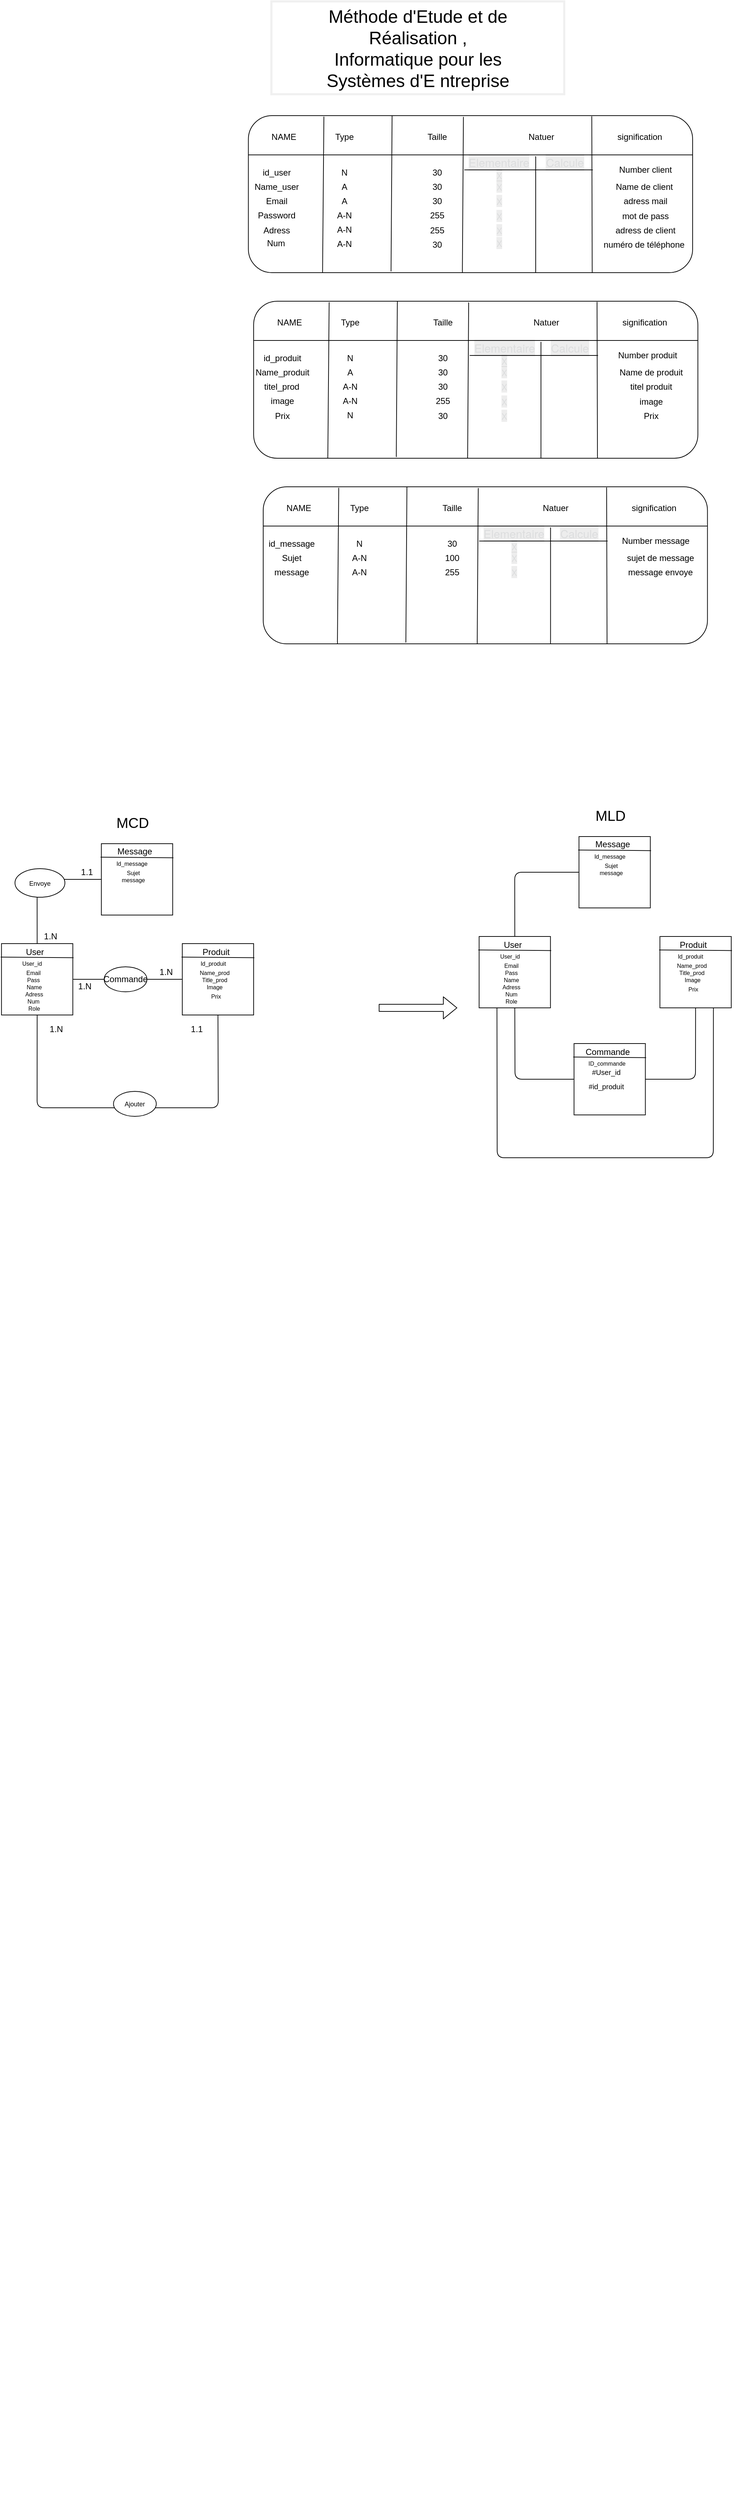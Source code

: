 <mxfile>
    <diagram id="gBSZ_7e9sKWmzLIpqArW" name="Page-1">
        <mxGraphModel dx="804" dy="3976" grid="1" gridSize="10" guides="1" tooltips="1" connect="1" arrows="1" fold="1" page="1" pageScale="1" pageWidth="827" pageHeight="1169" math="0" shadow="0">
            <root>
                <mxCell id="0"/>
                <mxCell id="1" parent="0"/>
                <mxCell id="7" value="&lt;font style=&quot;font-size: 25px&quot;&gt;Méthode d'Etude et de&lt;br&gt;&lt;/font&gt;&lt;font style=&quot;font-size: 25px&quot;&gt;&lt;font style=&quot;font-size: 25px&quot;&gt;Réalisation &lt;/font&gt;,&lt;br&gt;&lt;/font&gt;&lt;font style=&quot;font-size: 25px&quot;&gt;Informatique pour les&lt;br&gt;&lt;/font&gt;&lt;font style=&quot;font-size: 25px&quot;&gt;Systèmes d'E ntreprise&lt;/font&gt;" style="text;html=1;fillColor=none;align=center;verticalAlign=middle;whiteSpace=wrap;rounded=0;strokeWidth=3;perimeterSpacing=0;strokeColor=#f0f0f0;" parent="1" vertex="1">
                    <mxGeometry x="629.51" y="-2340" width="410.49" height="130" as="geometry"/>
                </mxCell>
                <mxCell id="74" value="" style="rounded=1;whiteSpace=wrap;html=1;" parent="1" vertex="1">
                    <mxGeometry x="597.2" y="-2180" width="622.8" height="220" as="geometry"/>
                </mxCell>
                <mxCell id="75" value="" style="endArrow=none;html=1;entryX=1;entryY=0.25;entryDx=0;entryDy=0;exitX=0;exitY=0.25;exitDx=0;exitDy=0;" parent="1" source="74" target="74" edge="1">
                    <mxGeometry width="50" height="50" relative="1" as="geometry">
                        <mxPoint x="787.2" y="-1970" as="sourcePoint"/>
                        <mxPoint x="837.2" y="-2020" as="targetPoint"/>
                        <Array as="points">
                            <mxPoint x="810" y="-2125"/>
                        </Array>
                    </mxGeometry>
                </mxCell>
                <mxCell id="76" value="" style="endArrow=none;html=1;exitX=0.167;exitY=0.998;exitDx=0;exitDy=0;exitPerimeter=0;entryX=0.17;entryY=0.006;entryDx=0;entryDy=0;entryPerimeter=0;" parent="1" source="74" target="74" edge="1">
                    <mxGeometry width="50" height="50" relative="1" as="geometry">
                        <mxPoint x="787.2" y="-1970" as="sourcePoint"/>
                        <mxPoint x="677.2" y="-2180" as="targetPoint"/>
                    </mxGeometry>
                </mxCell>
                <mxCell id="77" value="" style="endArrow=none;html=1;exitX=0.167;exitY=0.998;exitDx=0;exitDy=0;exitPerimeter=0;entryX=0.17;entryY=0.006;entryDx=0;entryDy=0;entryPerimeter=0;" parent="1" edge="1">
                    <mxGeometry width="50" height="50" relative="1" as="geometry">
                        <mxPoint x="797.2" y="-1961.76" as="sourcePoint"/>
                        <mxPoint x="798.67" y="-2180" as="targetPoint"/>
                    </mxGeometry>
                </mxCell>
                <mxCell id="78" value="" style="endArrow=none;html=1;exitX=0.167;exitY=0.998;exitDx=0;exitDy=0;exitPerimeter=0;entryX=0.17;entryY=0.006;entryDx=0;entryDy=0;entryPerimeter=0;" parent="1" edge="1">
                    <mxGeometry width="50" height="50" relative="1" as="geometry">
                        <mxPoint x="897.2" y="-1960" as="sourcePoint"/>
                        <mxPoint x="898.67" y="-2178.24" as="targetPoint"/>
                    </mxGeometry>
                </mxCell>
                <mxCell id="79" value="NAME" style="text;html=1;fillColor=none;align=center;verticalAlign=middle;whiteSpace=wrap;rounded=0;strokeWidth=1;perimeterSpacing=0;" parent="1" vertex="1">
                    <mxGeometry x="627.2" y="-2170" width="40" height="40" as="geometry"/>
                </mxCell>
                <mxCell id="80" value="Type" style="text;html=1;fillColor=none;align=center;verticalAlign=middle;whiteSpace=wrap;rounded=0;strokeWidth=1;perimeterSpacing=0;" parent="1" vertex="1">
                    <mxGeometry x="697.2" y="-2170" width="70" height="40" as="geometry"/>
                </mxCell>
                <mxCell id="81" value="Taille" style="text;html=1;fillColor=none;align=center;verticalAlign=middle;whiteSpace=wrap;rounded=0;strokeWidth=1;perimeterSpacing=0;" parent="1" vertex="1">
                    <mxGeometry x="827.2" y="-2170" width="70" height="40" as="geometry"/>
                </mxCell>
                <mxCell id="83" value="" style="endArrow=none;html=1;" parent="1" target="74" edge="1">
                    <mxGeometry width="50" height="50" relative="1" as="geometry">
                        <mxPoint x="1012.2" y="-1960" as="sourcePoint"/>
                        <mxPoint x="1012.2" y="-2120" as="targetPoint"/>
                    </mxGeometry>
                </mxCell>
                <mxCell id="84" value="Name_user&lt;span style=&quot;color: rgba(0 , 0 , 0 , 0) ; font-family: monospace ; font-size: 0px&quot;&gt;%3CmxGraphModel%3E%3Croot%3E%3CmxCell%20id%3D%220%22%2F%3E%3CmxCell%20id%3D%221%22%20parent%3D%220%22%2F%3E%3CmxCell%20id%3D%222%22%20value%3D%22NAME%22%20style%3D%22text%3Bhtml%3D1%3BfillColor%3Dnone%3Balign%3Dcenter%3BverticalAlign%3Dmiddle%3BwhiteSpace%3Dwrap%3Brounded%3D0%3BstrokeWidth%3D1%3BperimeterSpacing%3D0%3B%22%20vertex%3D%221%22%20parent%3D%221%22%3E%3CmxGeometry%20x%3D%22110%22%20y%3D%22110%22%20width%3D%2240%22%20height%3D%2240%22%20as%3D%22geometry%22%2F%3E%3C%2FmxCell%3E%3C%2Froot%3E%3C%2FmxGraphModel%3E&lt;/span&gt;" style="text;html=1;fillColor=none;align=center;verticalAlign=middle;whiteSpace=wrap;rounded=0;strokeWidth=1;perimeterSpacing=0;" parent="1" vertex="1">
                    <mxGeometry x="617.2" y="-2090" width="40" height="20" as="geometry"/>
                </mxCell>
                <mxCell id="85" value="id_user" style="text;html=1;align=center;verticalAlign=middle;whiteSpace=wrap;rounded=0;strokeWidth=1;perimeterSpacing=0;" parent="1" vertex="1">
                    <mxGeometry x="617.2" y="-2110" width="40" height="20" as="geometry"/>
                </mxCell>
                <mxCell id="87" value="Adress" style="text;html=1;fillColor=none;align=center;verticalAlign=middle;whiteSpace=wrap;rounded=0;strokeWidth=1;perimeterSpacing=0;" parent="1" vertex="1">
                    <mxGeometry x="617.2" y="-2029" width="40" height="20" as="geometry"/>
                </mxCell>
                <mxCell id="88" value="N" style="text;html=1;align=center;verticalAlign=middle;whiteSpace=wrap;rounded=0;strokeWidth=1;perimeterSpacing=0;" parent="1" vertex="1">
                    <mxGeometry x="712.2" y="-2120" width="40" height="40" as="geometry"/>
                </mxCell>
                <mxCell id="89" value="A" style="text;html=1;align=center;verticalAlign=middle;whiteSpace=wrap;rounded=0;strokeWidth=1;perimeterSpacing=0;" parent="1" vertex="1">
                    <mxGeometry x="712.2" y="-2100" width="40" height="40" as="geometry"/>
                </mxCell>
                <mxCell id="90" value="A" style="text;html=1;align=center;verticalAlign=middle;whiteSpace=wrap;rounded=0;strokeWidth=1;perimeterSpacing=0;" parent="1" vertex="1">
                    <mxGeometry x="712.2" y="-2080" width="40" height="40" as="geometry"/>
                </mxCell>
                <mxCell id="91" value="A-N" style="text;html=1;align=center;verticalAlign=middle;whiteSpace=wrap;rounded=0;strokeWidth=1;perimeterSpacing=0;" parent="1" vertex="1">
                    <mxGeometry x="712.2" y="-2050" width="40" height="20" as="geometry"/>
                </mxCell>
                <mxCell id="92" value="30" style="text;html=1;align=center;verticalAlign=middle;whiteSpace=wrap;rounded=0;strokeWidth=1;perimeterSpacing=0;" parent="1" vertex="1">
                    <mxGeometry x="842.2" y="-2120" width="40" height="40" as="geometry"/>
                </mxCell>
                <mxCell id="93" value="30" style="text;html=1;align=center;verticalAlign=middle;whiteSpace=wrap;rounded=0;strokeWidth=1;perimeterSpacing=0;" parent="1" vertex="1">
                    <mxGeometry x="842.2" y="-2100" width="40" height="40" as="geometry"/>
                </mxCell>
                <mxCell id="94" value="30" style="text;html=1;align=center;verticalAlign=middle;whiteSpace=wrap;rounded=0;strokeWidth=1;perimeterSpacing=0;" parent="1" vertex="1">
                    <mxGeometry x="842.2" y="-2080" width="40" height="40" as="geometry"/>
                </mxCell>
                <mxCell id="95" value="255" style="text;html=1;align=center;verticalAlign=middle;whiteSpace=wrap;rounded=0;strokeWidth=1;perimeterSpacing=0;" parent="1" vertex="1">
                    <mxGeometry x="842.2" y="-2060" width="40" height="40" as="geometry"/>
                </mxCell>
                <mxCell id="96" value="" style="endArrow=none;html=1;" parent="1" edge="1">
                    <mxGeometry width="50" height="50" relative="1" as="geometry">
                        <mxPoint x="900" y="-2104" as="sourcePoint"/>
                        <mxPoint x="1080" y="-2104" as="targetPoint"/>
                    </mxGeometry>
                </mxCell>
                <mxCell id="97" value="" style="endArrow=none;html=1;entryX=0.773;entryY=0.004;entryDx=0;entryDy=0;entryPerimeter=0;" parent="1" target="74" edge="1">
                    <mxGeometry width="50" height="50" relative="1" as="geometry">
                        <mxPoint x="1079.23" y="-1960" as="sourcePoint"/>
                        <mxPoint x="1079.23" y="-2123" as="targetPoint"/>
                    </mxGeometry>
                </mxCell>
                <mxCell id="98" value="&lt;span style=&quot;color: rgb(220 , 221 , 222) ; font-family: &amp;#34;whitney&amp;#34; , &amp;#34;helvetica neue&amp;#34; , &amp;#34;helvetica&amp;#34; , &amp;#34;arial&amp;#34; , sans-serif ; font-size: 16px ; text-align: left ; background-color: rgba(4 , 4 , 5 , 0.07)&quot;&gt;Elementaire&lt;br&gt;&lt;/span&gt;" style="text;html=1;align=center;verticalAlign=middle;whiteSpace=wrap;rounded=0;strokeWidth=1;perimeterSpacing=0;" parent="1" vertex="1">
                    <mxGeometry x="910.49" y="-2130" width="77.2" height="30" as="geometry"/>
                </mxCell>
                <mxCell id="104" value="Email" style="text;html=1;fillColor=none;align=center;verticalAlign=middle;whiteSpace=wrap;rounded=0;strokeWidth=1;perimeterSpacing=0;" parent="1" vertex="1">
                    <mxGeometry x="616.71" y="-2070" width="40" height="20" as="geometry"/>
                </mxCell>
                <mxCell id="105" value="Password" style="text;html=1;fillColor=none;align=center;verticalAlign=middle;whiteSpace=wrap;rounded=0;strokeWidth=1;perimeterSpacing=0;" parent="1" vertex="1">
                    <mxGeometry x="617.2" y="-2050" width="40" height="20" as="geometry"/>
                </mxCell>
                <mxCell id="106" value="A-N" style="text;html=1;align=center;verticalAlign=middle;whiteSpace=wrap;rounded=0;strokeWidth=1;perimeterSpacing=0;" parent="1" vertex="1">
                    <mxGeometry x="712.2" y="-2030" width="40" height="20" as="geometry"/>
                </mxCell>
                <mxCell id="107" value="A-N" style="text;html=1;align=center;verticalAlign=middle;whiteSpace=wrap;rounded=0;strokeWidth=1;perimeterSpacing=0;" parent="1" vertex="1">
                    <mxGeometry x="712.2" y="-2010" width="40" height="20" as="geometry"/>
                </mxCell>
                <mxCell id="116" value="Num" style="text;html=1;fillColor=none;align=center;verticalAlign=middle;whiteSpace=wrap;rounded=0;strokeWidth=1;perimeterSpacing=0;" parent="1" vertex="1">
                    <mxGeometry x="616.2" y="-2011" width="40" height="20" as="geometry"/>
                </mxCell>
                <mxCell id="126" value="" style="endArrow=none;html=1;" parent="1" edge="1">
                    <mxGeometry width="50" height="50" relative="1" as="geometry">
                        <mxPoint x="495" y="1158" as="sourcePoint"/>
                        <mxPoint x="495" y="1158" as="targetPoint"/>
                    </mxGeometry>
                </mxCell>
                <mxCell id="146" value="" style="whiteSpace=wrap;html=1;aspect=fixed;" parent="1" vertex="1">
                    <mxGeometry x="251.1" y="-1020" width="100" height="100" as="geometry"/>
                </mxCell>
                <mxCell id="147" value="User" style="text;html=1;strokeColor=none;fillColor=none;align=center;verticalAlign=middle;whiteSpace=wrap;rounded=0;" parent="1" vertex="1">
                    <mxGeometry x="278.1" y="-1018" width="40" height="20" as="geometry"/>
                </mxCell>
                <mxCell id="148" value="" style="endArrow=none;html=1;entryX=1.01;entryY=0.197;entryDx=0;entryDy=0;exitX=-0.011;exitY=0.189;exitDx=0;exitDy=0;entryPerimeter=0;exitPerimeter=0;" parent="1" source="146" target="146" edge="1">
                    <mxGeometry width="50" height="50" relative="1" as="geometry">
                        <mxPoint x="386.59" y="-960" as="sourcePoint"/>
                        <mxPoint x="436.59" y="-1010" as="targetPoint"/>
                        <Array as="points"/>
                    </mxGeometry>
                </mxCell>
                <mxCell id="149" value="&lt;font style=&quot;font-size: 8px&quot;&gt;User_id&lt;/font&gt;" style="text;html=1;strokeColor=none;fillColor=none;align=center;verticalAlign=middle;whiteSpace=wrap;rounded=0;" parent="1" vertex="1">
                    <mxGeometry x="274.1" y="-998" width="40" height="10" as="geometry"/>
                </mxCell>
                <mxCell id="150" value="&lt;font style=&quot;font-size: 8px&quot;&gt;Email&lt;/font&gt;" style="text;html=1;strokeColor=none;fillColor=none;align=center;verticalAlign=middle;whiteSpace=wrap;rounded=0;" parent="1" vertex="1">
                    <mxGeometry x="276.1" y="-985" width="40" height="10" as="geometry"/>
                </mxCell>
                <mxCell id="151" value="&lt;span style=&quot;font-size: 8px&quot;&gt;Pass&lt;/span&gt;" style="text;html=1;strokeColor=none;fillColor=none;align=center;verticalAlign=middle;whiteSpace=wrap;rounded=0;" parent="1" vertex="1">
                    <mxGeometry x="276.1" y="-975" width="40" height="10" as="geometry"/>
                </mxCell>
                <mxCell id="152" value="&lt;span style=&quot;font-size: 8px&quot;&gt;Name&lt;/span&gt;" style="text;html=1;strokeColor=none;fillColor=none;align=center;verticalAlign=middle;whiteSpace=wrap;rounded=0;" parent="1" vertex="1">
                    <mxGeometry x="276.59" y="-965" width="40" height="10" as="geometry"/>
                </mxCell>
                <mxCell id="153" value="&lt;span style=&quot;font-size: 8px&quot;&gt;Adress&lt;/span&gt;" style="text;html=1;strokeColor=none;fillColor=none;align=center;verticalAlign=middle;whiteSpace=wrap;rounded=0;" parent="1" vertex="1">
                    <mxGeometry x="276.59" y="-955" width="40" height="10" as="geometry"/>
                </mxCell>
                <mxCell id="154" value="&lt;span style=&quot;font-size: 8px&quot;&gt;Num&lt;/span&gt;" style="text;html=1;strokeColor=none;fillColor=none;align=center;verticalAlign=middle;whiteSpace=wrap;rounded=0;" parent="1" vertex="1">
                    <mxGeometry x="276.1" y="-945" width="40" height="10" as="geometry"/>
                </mxCell>
                <mxCell id="155" value="&lt;span style=&quot;font-size: 8px&quot;&gt;Role&lt;/span&gt;" style="text;html=1;strokeColor=none;fillColor=none;align=center;verticalAlign=middle;whiteSpace=wrap;rounded=0;" parent="1" vertex="1">
                    <mxGeometry x="276.59" y="-935" width="40" height="10" as="geometry"/>
                </mxCell>
                <mxCell id="156" value="" style="whiteSpace=wrap;html=1;aspect=fixed;" parent="1" vertex="1">
                    <mxGeometry x="504.56" y="-1020" width="100" height="100" as="geometry"/>
                </mxCell>
                <mxCell id="157" value="Produit" style="text;html=1;strokeColor=none;fillColor=none;align=center;verticalAlign=middle;whiteSpace=wrap;rounded=0;" parent="1" vertex="1">
                    <mxGeometry x="531.56" y="-1018" width="40" height="20" as="geometry"/>
                </mxCell>
                <mxCell id="158" value="" style="endArrow=none;html=1;entryX=1.01;entryY=0.197;entryDx=0;entryDy=0;exitX=-0.011;exitY=0.189;exitDx=0;exitDy=0;entryPerimeter=0;exitPerimeter=0;" parent="1" source="156" target="156" edge="1">
                    <mxGeometry width="50" height="50" relative="1" as="geometry">
                        <mxPoint x="640.05" y="-960" as="sourcePoint"/>
                        <mxPoint x="690.05" y="-1010" as="targetPoint"/>
                        <Array as="points"/>
                    </mxGeometry>
                </mxCell>
                <mxCell id="159" value="&lt;span style=&quot;font-size: 8px&quot;&gt;Id_produit&lt;/span&gt;" style="text;html=1;strokeColor=none;fillColor=none;align=center;verticalAlign=middle;whiteSpace=wrap;rounded=0;" parent="1" vertex="1">
                    <mxGeometry x="527.56" y="-998" width="40" height="10" as="geometry"/>
                </mxCell>
                <mxCell id="160" value="&lt;font style=&quot;font-size: 8px&quot;&gt;Name_prod&lt;/font&gt;" style="text;html=1;strokeColor=none;fillColor=none;align=center;verticalAlign=middle;whiteSpace=wrap;rounded=0;" parent="1" vertex="1">
                    <mxGeometry x="529.56" y="-985" width="40" height="10" as="geometry"/>
                </mxCell>
                <mxCell id="161" value="&lt;span style=&quot;font-size: 8px&quot;&gt;Title_prod&lt;/span&gt;" style="text;html=1;strokeColor=none;fillColor=none;align=center;verticalAlign=middle;whiteSpace=wrap;rounded=0;" parent="1" vertex="1">
                    <mxGeometry x="529.56" y="-975" width="40" height="10" as="geometry"/>
                </mxCell>
                <mxCell id="162" value="&lt;span style=&quot;font-size: 8px&quot;&gt;Image&lt;/span&gt;" style="text;html=1;strokeColor=none;fillColor=none;align=center;verticalAlign=middle;whiteSpace=wrap;rounded=0;" parent="1" vertex="1">
                    <mxGeometry x="530.05" y="-965" width="40" height="10" as="geometry"/>
                </mxCell>
                <mxCell id="165" value="&lt;span style=&quot;font-size: 8px&quot;&gt;Prix&lt;/span&gt;" style="text;html=1;strokeColor=none;fillColor=none;align=center;verticalAlign=middle;whiteSpace=wrap;rounded=0;" parent="1" vertex="1">
                    <mxGeometry x="531.56" y="-952" width="40" height="10" as="geometry"/>
                </mxCell>
                <mxCell id="178" value="" style="endArrow=none;html=1;entryX=0;entryY=0.5;entryDx=0;entryDy=0;exitX=1;exitY=0.5;exitDx=0;exitDy=0;" parent="1" source="146" target="156" edge="1">
                    <mxGeometry width="50" height="50" relative="1" as="geometry">
                        <mxPoint x="430" y="-890" as="sourcePoint"/>
                        <mxPoint x="480" y="-940" as="targetPoint"/>
                    </mxGeometry>
                </mxCell>
                <mxCell id="180" value="" style="ellipse;whiteSpace=wrap;html=1;" parent="1" vertex="1">
                    <mxGeometry x="395" y="-987.5" width="60" height="35" as="geometry"/>
                </mxCell>
                <mxCell id="194" value="Commande" style="text;html=1;strokeColor=none;fillColor=none;align=center;verticalAlign=middle;whiteSpace=wrap;rounded=0;" parent="1" vertex="1">
                    <mxGeometry x="390" y="-980" width="70" height="20" as="geometry"/>
                </mxCell>
                <mxCell id="196" value="" style="endArrow=none;html=1;entryX=0.5;entryY=1;entryDx=0;entryDy=0;exitX=0.5;exitY=1;exitDx=0;exitDy=0;" parent="1" source="146" target="156" edge="1">
                    <mxGeometry width="50" height="50" relative="1" as="geometry">
                        <mxPoint x="605.11" y="-798.8" as="sourcePoint"/>
                        <mxPoint x="540" y="-870" as="targetPoint"/>
                        <Array as="points">
                            <mxPoint x="301" y="-790"/>
                            <mxPoint x="410" y="-790"/>
                            <mxPoint x="555" y="-790"/>
                        </Array>
                    </mxGeometry>
                </mxCell>
                <mxCell id="197" value="" style="ellipse;whiteSpace=wrap;html=1;" parent="1" vertex="1">
                    <mxGeometry x="408.1" y="-813" width="60" height="35" as="geometry"/>
                </mxCell>
                <mxCell id="198" value="&lt;font style=&quot;font-size: 9px&quot;&gt;Ajouter&lt;/font&gt;" style="text;html=1;strokeColor=none;fillColor=none;align=center;verticalAlign=middle;whiteSpace=wrap;rounded=0;" parent="1" vertex="1">
                    <mxGeometry x="403.1" y="-806" width="70" height="20" as="geometry"/>
                </mxCell>
                <mxCell id="200" value="" style="whiteSpace=wrap;html=1;aspect=fixed;" parent="1" vertex="1">
                    <mxGeometry x="391.1" y="-1160" width="100" height="100" as="geometry"/>
                </mxCell>
                <mxCell id="201" value="Message" style="text;html=1;strokeColor=none;fillColor=none;align=center;verticalAlign=middle;whiteSpace=wrap;rounded=0;" parent="1" vertex="1">
                    <mxGeometry x="418.1" y="-1158" width="40" height="18" as="geometry"/>
                </mxCell>
                <mxCell id="202" value="" style="endArrow=none;html=1;entryX=1.01;entryY=0.197;entryDx=0;entryDy=0;exitX=-0.011;exitY=0.189;exitDx=0;exitDy=0;entryPerimeter=0;exitPerimeter=0;" parent="1" source="200" target="200" edge="1">
                    <mxGeometry width="50" height="50" relative="1" as="geometry">
                        <mxPoint x="526.59" y="-1100" as="sourcePoint"/>
                        <mxPoint x="576.59" y="-1150" as="targetPoint"/>
                        <Array as="points"/>
                    </mxGeometry>
                </mxCell>
                <mxCell id="203" value="&lt;font style=&quot;font-size: 8px&quot;&gt;Id_message&lt;/font&gt;" style="text;html=1;strokeColor=none;fillColor=none;align=center;verticalAlign=middle;whiteSpace=wrap;rounded=0;" parent="1" vertex="1">
                    <mxGeometry x="414.1" y="-1138" width="40" height="10" as="geometry"/>
                </mxCell>
                <mxCell id="204" value="&lt;font style=&quot;font-size: 8px&quot;&gt;Sujet&lt;/font&gt;" style="text;html=1;strokeColor=none;fillColor=none;align=center;verticalAlign=middle;whiteSpace=wrap;rounded=0;" parent="1" vertex="1">
                    <mxGeometry x="416.1" y="-1125" width="40" height="10" as="geometry"/>
                </mxCell>
                <mxCell id="205" value="&lt;span style=&quot;font-size: 8px&quot;&gt;message&lt;/span&gt;" style="text;html=1;strokeColor=none;fillColor=none;align=center;verticalAlign=middle;whiteSpace=wrap;rounded=0;" parent="1" vertex="1">
                    <mxGeometry x="416.1" y="-1115" width="40" height="10" as="geometry"/>
                </mxCell>
                <mxCell id="210" value="" style="endArrow=none;html=1;entryX=0.5;entryY=0;entryDx=0;entryDy=0;exitX=0;exitY=0.5;exitDx=0;exitDy=0;" parent="1" source="200" target="146" edge="1">
                    <mxGeometry width="50" height="50" relative="1" as="geometry">
                        <mxPoint x="440" y="-990" as="sourcePoint"/>
                        <mxPoint x="490" y="-1040" as="targetPoint"/>
                        <Array as="points">
                            <mxPoint x="301" y="-1110"/>
                        </Array>
                    </mxGeometry>
                </mxCell>
                <mxCell id="211" value="" style="ellipse;whiteSpace=wrap;html=1;" parent="1" vertex="1">
                    <mxGeometry x="270" y="-1125" width="70" height="40" as="geometry"/>
                </mxCell>
                <mxCell id="212" value="&lt;font style=&quot;font-size: 9px&quot;&gt;Envoye&lt;/font&gt;" style="text;html=1;strokeColor=none;fillColor=none;align=center;verticalAlign=middle;whiteSpace=wrap;rounded=0;" parent="1" vertex="1">
                    <mxGeometry x="270" y="-1115" width="70" height="20" as="geometry"/>
                </mxCell>
                <mxCell id="213" value="1.N" style="text;html=1;strokeColor=none;fillColor=none;align=center;verticalAlign=middle;whiteSpace=wrap;rounded=0;" parent="1" vertex="1">
                    <mxGeometry x="300" y="-1040" width="40" height="20" as="geometry"/>
                </mxCell>
                <mxCell id="214" value="1.1" style="text;html=1;strokeColor=none;fillColor=none;align=center;verticalAlign=middle;whiteSpace=wrap;rounded=0;" parent="1" vertex="1">
                    <mxGeometry x="351.1" y="-1130" width="40" height="20" as="geometry"/>
                </mxCell>
                <mxCell id="215" value="1.N" style="text;html=1;strokeColor=none;fillColor=none;align=center;verticalAlign=middle;whiteSpace=wrap;rounded=0;" parent="1" vertex="1">
                    <mxGeometry x="308.05" y="-910" width="40" height="20" as="geometry"/>
                </mxCell>
                <mxCell id="216" value="1.1" style="text;html=1;strokeColor=none;fillColor=none;align=center;verticalAlign=middle;whiteSpace=wrap;rounded=0;" parent="1" vertex="1">
                    <mxGeometry x="504.56" y="-910" width="40" height="20" as="geometry"/>
                </mxCell>
                <mxCell id="412" value="1.N" style="text;html=1;strokeColor=none;fillColor=none;align=center;verticalAlign=middle;whiteSpace=wrap;rounded=0;" parent="1" vertex="1">
                    <mxGeometry x="348.05" y="-970" width="40" height="20" as="geometry"/>
                </mxCell>
                <mxCell id="413" value="1.N" style="text;html=1;strokeColor=none;fillColor=none;align=center;verticalAlign=middle;whiteSpace=wrap;rounded=0;" parent="1" vertex="1">
                    <mxGeometry x="461.54" y="-990" width="40" height="20" as="geometry"/>
                </mxCell>
                <mxCell id="415" value="&lt;span style=&quot;font-size: 20px&quot;&gt;MCD&lt;/span&gt;" style="text;html=1;strokeColor=none;fillColor=none;align=center;verticalAlign=middle;whiteSpace=wrap;rounded=0;" parent="1" vertex="1">
                    <mxGeometry x="400.05" y="-1200" width="70" height="20" as="geometry"/>
                </mxCell>
                <mxCell id="416" value="" style="whiteSpace=wrap;html=1;aspect=fixed;" parent="1" vertex="1">
                    <mxGeometry x="920.69" y="-1030" width="100" height="100" as="geometry"/>
                </mxCell>
                <mxCell id="417" value="User" style="text;html=1;strokeColor=none;fillColor=none;align=center;verticalAlign=middle;whiteSpace=wrap;rounded=0;" parent="1" vertex="1">
                    <mxGeometry x="947.69" y="-1028" width="40" height="20" as="geometry"/>
                </mxCell>
                <mxCell id="418" value="" style="endArrow=none;html=1;entryX=1.01;entryY=0.197;entryDx=0;entryDy=0;exitX=-0.011;exitY=0.189;exitDx=0;exitDy=0;entryPerimeter=0;exitPerimeter=0;" parent="1" source="416" target="416" edge="1">
                    <mxGeometry width="50" height="50" relative="1" as="geometry">
                        <mxPoint x="1056.18" y="-970" as="sourcePoint"/>
                        <mxPoint x="1106.18" y="-1020" as="targetPoint"/>
                        <Array as="points"/>
                    </mxGeometry>
                </mxCell>
                <mxCell id="419" value="&lt;font style=&quot;font-size: 8px&quot;&gt;User_id&lt;/font&gt;" style="text;html=1;strokeColor=none;fillColor=none;align=center;verticalAlign=middle;whiteSpace=wrap;rounded=0;" parent="1" vertex="1">
                    <mxGeometry x="943.69" y="-1008" width="40" height="10" as="geometry"/>
                </mxCell>
                <mxCell id="420" value="&lt;font style=&quot;font-size: 8px&quot;&gt;Email&lt;/font&gt;" style="text;html=1;strokeColor=none;fillColor=none;align=center;verticalAlign=middle;whiteSpace=wrap;rounded=0;" parent="1" vertex="1">
                    <mxGeometry x="945.69" y="-995" width="40" height="10" as="geometry"/>
                </mxCell>
                <mxCell id="421" value="&lt;span style=&quot;font-size: 8px&quot;&gt;Pass&lt;/span&gt;" style="text;html=1;strokeColor=none;fillColor=none;align=center;verticalAlign=middle;whiteSpace=wrap;rounded=0;" parent="1" vertex="1">
                    <mxGeometry x="945.69" y="-985" width="40" height="10" as="geometry"/>
                </mxCell>
                <mxCell id="422" value="&lt;span style=&quot;font-size: 8px&quot;&gt;Name&lt;/span&gt;" style="text;html=1;strokeColor=none;fillColor=none;align=center;verticalAlign=middle;whiteSpace=wrap;rounded=0;" parent="1" vertex="1">
                    <mxGeometry x="946.18" y="-975" width="40" height="10" as="geometry"/>
                </mxCell>
                <mxCell id="423" value="&lt;span style=&quot;font-size: 8px&quot;&gt;Adress&lt;/span&gt;" style="text;html=1;strokeColor=none;fillColor=none;align=center;verticalAlign=middle;whiteSpace=wrap;rounded=0;" parent="1" vertex="1">
                    <mxGeometry x="946.18" y="-965" width="40" height="10" as="geometry"/>
                </mxCell>
                <mxCell id="424" value="&lt;span style=&quot;font-size: 8px&quot;&gt;Num&lt;/span&gt;" style="text;html=1;strokeColor=none;fillColor=none;align=center;verticalAlign=middle;whiteSpace=wrap;rounded=0;" parent="1" vertex="1">
                    <mxGeometry x="945.69" y="-955" width="40" height="10" as="geometry"/>
                </mxCell>
                <mxCell id="425" value="&lt;span style=&quot;font-size: 8px&quot;&gt;Role&lt;/span&gt;" style="text;html=1;strokeColor=none;fillColor=none;align=center;verticalAlign=middle;whiteSpace=wrap;rounded=0;" parent="1" vertex="1">
                    <mxGeometry x="946.18" y="-945" width="40" height="10" as="geometry"/>
                </mxCell>
                <mxCell id="426" value="" style="whiteSpace=wrap;html=1;aspect=fixed;" parent="1" vertex="1">
                    <mxGeometry x="1174.15" y="-1030" width="100" height="100" as="geometry"/>
                </mxCell>
                <mxCell id="427" value="Produit" style="text;html=1;strokeColor=none;fillColor=none;align=center;verticalAlign=middle;whiteSpace=wrap;rounded=0;" parent="1" vertex="1">
                    <mxGeometry x="1201.15" y="-1028" width="40" height="20" as="geometry"/>
                </mxCell>
                <mxCell id="428" value="" style="endArrow=none;html=1;entryX=1.01;entryY=0.197;entryDx=0;entryDy=0;exitX=-0.011;exitY=0.189;exitDx=0;exitDy=0;entryPerimeter=0;exitPerimeter=0;" parent="1" source="426" target="426" edge="1">
                    <mxGeometry width="50" height="50" relative="1" as="geometry">
                        <mxPoint x="1309.64" y="-970" as="sourcePoint"/>
                        <mxPoint x="1359.64" y="-1020" as="targetPoint"/>
                        <Array as="points"/>
                    </mxGeometry>
                </mxCell>
                <mxCell id="429" value="&lt;span style=&quot;font-size: 8px&quot;&gt;Id_produit&lt;/span&gt;" style="text;html=1;strokeColor=none;fillColor=none;align=center;verticalAlign=middle;whiteSpace=wrap;rounded=0;" parent="1" vertex="1">
                    <mxGeometry x="1197.15" y="-1008" width="40" height="10" as="geometry"/>
                </mxCell>
                <mxCell id="430" value="&lt;font style=&quot;font-size: 8px&quot;&gt;Name_prod&lt;/font&gt;" style="text;html=1;strokeColor=none;fillColor=none;align=center;verticalAlign=middle;whiteSpace=wrap;rounded=0;" parent="1" vertex="1">
                    <mxGeometry x="1199.15" y="-995" width="40" height="10" as="geometry"/>
                </mxCell>
                <mxCell id="431" value="&lt;span style=&quot;font-size: 8px&quot;&gt;Title_prod&lt;/span&gt;" style="text;html=1;strokeColor=none;fillColor=none;align=center;verticalAlign=middle;whiteSpace=wrap;rounded=0;" parent="1" vertex="1">
                    <mxGeometry x="1199.15" y="-985" width="40" height="10" as="geometry"/>
                </mxCell>
                <mxCell id="432" value="&lt;span style=&quot;font-size: 8px&quot;&gt;Image&lt;/span&gt;" style="text;html=1;strokeColor=none;fillColor=none;align=center;verticalAlign=middle;whiteSpace=wrap;rounded=0;" parent="1" vertex="1">
                    <mxGeometry x="1199.64" y="-975" width="40" height="10" as="geometry"/>
                </mxCell>
                <mxCell id="433" value="&lt;span style=&quot;font-size: 8px&quot;&gt;Prix&lt;/span&gt;" style="text;html=1;strokeColor=none;fillColor=none;align=center;verticalAlign=middle;whiteSpace=wrap;rounded=0;" parent="1" vertex="1">
                    <mxGeometry x="1201.15" y="-962" width="40" height="10" as="geometry"/>
                </mxCell>
                <mxCell id="445" value="" style="endArrow=none;html=1;entryX=0.75;entryY=1;entryDx=0;entryDy=0;exitX=0.25;exitY=1;exitDx=0;exitDy=0;" parent="1" source="416" target="426" edge="1">
                    <mxGeometry width="50" height="50" relative="1" as="geometry">
                        <mxPoint x="1274.7" y="-808.8" as="sourcePoint"/>
                        <mxPoint x="1209.59" y="-880" as="targetPoint"/>
                        <Array as="points">
                            <mxPoint x="946" y="-720"/>
                            <mxPoint x="1249" y="-720"/>
                        </Array>
                    </mxGeometry>
                </mxCell>
                <mxCell id="448" value="" style="whiteSpace=wrap;html=1;aspect=fixed;" parent="1" vertex="1">
                    <mxGeometry x="1060.69" y="-1170" width="100" height="100" as="geometry"/>
                </mxCell>
                <mxCell id="449" value="Message" style="text;html=1;strokeColor=none;fillColor=none;align=center;verticalAlign=middle;whiteSpace=wrap;rounded=0;" parent="1" vertex="1">
                    <mxGeometry x="1087.69" y="-1168" width="40" height="18" as="geometry"/>
                </mxCell>
                <mxCell id="450" value="" style="endArrow=none;html=1;entryX=1.01;entryY=0.197;entryDx=0;entryDy=0;exitX=-0.011;exitY=0.189;exitDx=0;exitDy=0;entryPerimeter=0;exitPerimeter=0;" parent="1" source="448" target="448" edge="1">
                    <mxGeometry width="50" height="50" relative="1" as="geometry">
                        <mxPoint x="1196.18" y="-1110" as="sourcePoint"/>
                        <mxPoint x="1246.18" y="-1160" as="targetPoint"/>
                        <Array as="points"/>
                    </mxGeometry>
                </mxCell>
                <mxCell id="451" value="&lt;font style=&quot;font-size: 8px&quot;&gt;Id_message&lt;/font&gt;" style="text;html=1;strokeColor=none;fillColor=none;align=center;verticalAlign=middle;whiteSpace=wrap;rounded=0;" parent="1" vertex="1">
                    <mxGeometry x="1083.69" y="-1148" width="40" height="10" as="geometry"/>
                </mxCell>
                <mxCell id="452" value="&lt;font style=&quot;font-size: 8px&quot;&gt;Sujet&lt;/font&gt;" style="text;html=1;strokeColor=none;fillColor=none;align=center;verticalAlign=middle;whiteSpace=wrap;rounded=0;" parent="1" vertex="1">
                    <mxGeometry x="1085.69" y="-1135" width="40" height="10" as="geometry"/>
                </mxCell>
                <mxCell id="453" value="&lt;span style=&quot;font-size: 8px&quot;&gt;message&lt;/span&gt;" style="text;html=1;strokeColor=none;fillColor=none;align=center;verticalAlign=middle;whiteSpace=wrap;rounded=0;" parent="1" vertex="1">
                    <mxGeometry x="1085.69" y="-1125" width="40" height="10" as="geometry"/>
                </mxCell>
                <mxCell id="454" value="" style="endArrow=none;html=1;entryX=0.5;entryY=0;entryDx=0;entryDy=0;exitX=0;exitY=0.5;exitDx=0;exitDy=0;" parent="1" source="448" target="416" edge="1">
                    <mxGeometry width="50" height="50" relative="1" as="geometry">
                        <mxPoint x="1109.59" y="-1000" as="sourcePoint"/>
                        <mxPoint x="1159.59" y="-1050" as="targetPoint"/>
                        <Array as="points">
                            <mxPoint x="970.59" y="-1120"/>
                        </Array>
                    </mxGeometry>
                </mxCell>
                <mxCell id="463" value="&lt;span style=&quot;font-size: 20px&quot;&gt;MLD&lt;/span&gt;" style="text;html=1;strokeColor=none;fillColor=none;align=center;verticalAlign=middle;whiteSpace=wrap;rounded=0;" parent="1" vertex="1">
                    <mxGeometry x="1069.64" y="-1210" width="70" height="20" as="geometry"/>
                </mxCell>
                <mxCell id="464" value="" style="whiteSpace=wrap;html=1;aspect=fixed;" parent="1" vertex="1">
                    <mxGeometry x="1053.74" y="-880" width="100" height="100" as="geometry"/>
                </mxCell>
                <mxCell id="465" value="Commande" style="text;html=1;strokeColor=none;fillColor=none;align=center;verticalAlign=middle;whiteSpace=wrap;rounded=0;" parent="1" vertex="1">
                    <mxGeometry x="1080.74" y="-878" width="40" height="20" as="geometry"/>
                </mxCell>
                <mxCell id="466" value="" style="endArrow=none;html=1;entryX=1.01;entryY=0.197;entryDx=0;entryDy=0;exitX=-0.011;exitY=0.189;exitDx=0;exitDy=0;entryPerimeter=0;exitPerimeter=0;" parent="1" source="464" target="464" edge="1">
                    <mxGeometry width="50" height="50" relative="1" as="geometry">
                        <mxPoint x="1189.23" y="-820" as="sourcePoint"/>
                        <mxPoint x="1239.23" y="-870" as="targetPoint"/>
                        <Array as="points"/>
                    </mxGeometry>
                </mxCell>
                <mxCell id="467" value="&lt;span style=&quot;font-size: 8px&quot;&gt;ID_commande&lt;/span&gt;" style="text;html=1;strokeColor=none;fillColor=none;align=center;verticalAlign=middle;whiteSpace=wrap;rounded=0;" parent="1" vertex="1">
                    <mxGeometry x="1082.64" y="-858" width="34.1" height="10" as="geometry"/>
                </mxCell>
                <mxCell id="468" value="&lt;font style=&quot;font-size: 10px&quot;&gt;#User_id&lt;/font&gt;" style="text;html=1;strokeColor=none;fillColor=none;align=center;verticalAlign=middle;whiteSpace=wrap;rounded=0;" parent="1" vertex="1">
                    <mxGeometry x="1078.74" y="-845" width="40" height="10" as="geometry"/>
                </mxCell>
                <mxCell id="469" value="&lt;font style=&quot;font-size: 10px&quot;&gt;#id_produit&lt;/font&gt;" style="text;html=1;strokeColor=none;fillColor=none;align=center;verticalAlign=middle;whiteSpace=wrap;rounded=0;" parent="1" vertex="1">
                    <mxGeometry x="1079.23" y="-825" width="40" height="10" as="geometry"/>
                </mxCell>
                <mxCell id="470" value="" style="endArrow=none;html=1;entryX=0.5;entryY=1;entryDx=0;entryDy=0;exitX=1;exitY=0.5;exitDx=0;exitDy=0;" parent="1" source="464" target="426" edge="1">
                    <mxGeometry width="50" height="50" relative="1" as="geometry">
                        <mxPoint x="1100" y="-810" as="sourcePoint"/>
                        <mxPoint x="1150" y="-860" as="targetPoint"/>
                        <Array as="points">
                            <mxPoint x="1224" y="-830"/>
                        </Array>
                    </mxGeometry>
                </mxCell>
                <mxCell id="471" value="" style="endArrow=none;html=1;entryX=0.5;entryY=1;entryDx=0;entryDy=0;exitX=0;exitY=0.5;exitDx=0;exitDy=0;" parent="1" source="464" target="416" edge="1">
                    <mxGeometry width="50" height="50" relative="1" as="geometry">
                        <mxPoint x="1100" y="-810" as="sourcePoint"/>
                        <mxPoint x="1150" y="-860" as="targetPoint"/>
                        <Array as="points">
                            <mxPoint x="971" y="-830"/>
                        </Array>
                    </mxGeometry>
                </mxCell>
                <mxCell id="472" value="" style="shape=flexArrow;endArrow=classic;html=1;" parent="1" edge="1">
                    <mxGeometry width="50" height="50" relative="1" as="geometry">
                        <mxPoint x="780" y="-930" as="sourcePoint"/>
                        <mxPoint x="890" y="-930" as="targetPoint"/>
                    </mxGeometry>
                </mxCell>
                <mxCell id="474" value="Natuer" style="text;html=1;strokeColor=none;fillColor=none;align=center;verticalAlign=middle;whiteSpace=wrap;rounded=0;" parent="1" vertex="1">
                    <mxGeometry x="987.69" y="-2160" width="40" height="20" as="geometry"/>
                </mxCell>
                <mxCell id="475" value="" style="endArrow=none;html=1;" parent="1" edge="1">
                    <mxGeometry width="50" height="50" relative="1" as="geometry">
                        <mxPoint x="1000" y="-1960" as="sourcePoint"/>
                        <mxPoint x="1000.02" y="-2123" as="targetPoint"/>
                    </mxGeometry>
                </mxCell>
                <mxCell id="476" value="signification" style="text;html=1;strokeColor=none;fillColor=none;align=center;verticalAlign=middle;whiteSpace=wrap;rounded=0;" parent="1" vertex="1">
                    <mxGeometry x="1125.69" y="-2160" width="40" height="20" as="geometry"/>
                </mxCell>
                <mxCell id="477" value="Number&amp;nbsp;client" style="text;html=1;strokeColor=none;fillColor=none;align=center;verticalAlign=middle;whiteSpace=wrap;rounded=0;" parent="1" vertex="1">
                    <mxGeometry x="1134.15" y="-2114" width="40" height="20" as="geometry"/>
                </mxCell>
                <mxCell id="478" value="Name de&amp;nbsp;client&amp;nbsp;&lt;span style=&quot;color: rgba(0 , 0 , 0 , 0) ; font-family: monospace ; font-size: 0px&quot;&gt;%3CmxGraphModel%3E%3Croot%3E%3CmxCell%20id%3D%220%22%2F%3E%3CmxCell%20id%3D%221%22%20parent%3D%220%22%2F%3E%3CmxCell%20id%3D%222%22%20value%3D%22Number%26amp%3Bnbsp%3Bclient%22%20style%3D%22text%3Bhtml%3D1%3BstrokeColor%3Dnone%3BfillColor%3Dnone%3Balign%3Dcenter%3BverticalAlign%3Dmiddle%3BwhiteSpace%3Dwrap%3Brounded%3D0%3B%22%20vertex%3D%221%22%20parent%3D%221%22%3E%3CmxGeometry%20x%3D%221134.15%22%20y%3D%22-2114%22%20width%3D%2240%22%20height%3D%2220%22%20as%3D%22geometry%22%2F%3E%3C%2FmxCell%3E%3C%2Froot%3E%3C%2FmxGraphModel%3E&lt;/span&gt;" style="text;html=1;strokeColor=none;fillColor=none;align=center;verticalAlign=middle;whiteSpace=wrap;rounded=0;" parent="1" vertex="1">
                    <mxGeometry x="1104.15" y="-2090" width="100" height="20" as="geometry"/>
                </mxCell>
                <mxCell id="479" value="adress mail" style="text;html=1;strokeColor=none;fillColor=none;align=center;verticalAlign=middle;whiteSpace=wrap;rounded=0;" parent="1" vertex="1">
                    <mxGeometry x="1104.15" y="-2070" width="100" height="20" as="geometry"/>
                </mxCell>
                <mxCell id="480" value="mot de pass" style="text;html=1;strokeColor=none;fillColor=none;align=center;verticalAlign=middle;whiteSpace=wrap;rounded=0;" parent="1" vertex="1">
                    <mxGeometry x="1104.15" y="-2049" width="100" height="20" as="geometry"/>
                </mxCell>
                <mxCell id="481" value="adress de client" style="text;html=1;strokeColor=none;fillColor=none;align=center;verticalAlign=middle;whiteSpace=wrap;rounded=0;" parent="1" vertex="1">
                    <mxGeometry x="1104.15" y="-2029" width="100" height="20" as="geometry"/>
                </mxCell>
                <mxCell id="482" value="numéro de téléphone" style="text;html=1;strokeColor=none;fillColor=none;align=center;verticalAlign=middle;whiteSpace=wrap;rounded=0;" parent="1" vertex="1">
                    <mxGeometry x="1087" y="-2009" width="130" height="20" as="geometry"/>
                </mxCell>
                <mxCell id="483" value="255" style="text;html=1;align=center;verticalAlign=middle;whiteSpace=wrap;rounded=0;strokeWidth=1;perimeterSpacing=0;" parent="1" vertex="1">
                    <mxGeometry x="842.2" y="-2039" width="40" height="40" as="geometry"/>
                </mxCell>
                <mxCell id="484" value="30" style="text;html=1;align=center;verticalAlign=middle;whiteSpace=wrap;rounded=0;strokeWidth=1;perimeterSpacing=0;" parent="1" vertex="1">
                    <mxGeometry x="842.2" y="-2019" width="40" height="40" as="geometry"/>
                </mxCell>
                <mxCell id="485" value="&lt;span style=&quot;color: rgb(220 , 221 , 222) ; font-family: &amp;#34;whitney&amp;#34; , &amp;#34;helvetica neue&amp;#34; , &amp;#34;helvetica&amp;#34; , &amp;#34;arial&amp;#34; , sans-serif ; font-size: 16px ; text-align: left ; background-color: rgba(4 , 4 , 5 , 0.07)&quot;&gt;Calcule&lt;br&gt;&lt;/span&gt;" style="text;html=1;align=center;verticalAlign=middle;whiteSpace=wrap;rounded=0;strokeWidth=1;perimeterSpacing=0;" parent="1" vertex="1">
                    <mxGeometry x="1020.69" y="-2130" width="40" height="30" as="geometry"/>
                </mxCell>
                <mxCell id="486" value="&lt;span style=&quot;color: rgb(220 , 221 , 222) ; font-family: &amp;#34;whitney&amp;#34; , &amp;#34;helvetica neue&amp;#34; , &amp;#34;helvetica&amp;#34; , &amp;#34;arial&amp;#34; , sans-serif ; text-align: left ; background-color: rgba(4 , 4 , 5 , 0.07)&quot;&gt;&lt;font style=&quot;font-size: 12px&quot;&gt;X&lt;/font&gt;&lt;br&gt;&lt;/span&gt;" style="text;html=1;align=center;verticalAlign=middle;whiteSpace=wrap;rounded=0;strokeWidth=1;perimeterSpacing=0;opacity=90;" parent="1" vertex="1">
                    <mxGeometry x="929.09" y="-2104" width="40" height="15" as="geometry"/>
                </mxCell>
                <mxCell id="487" value="&lt;span style=&quot;color: rgb(220 , 221 , 222) ; font-family: &amp;#34;whitney&amp;#34; , &amp;#34;helvetica neue&amp;#34; , &amp;#34;helvetica&amp;#34; , &amp;#34;arial&amp;#34; , sans-serif ; text-align: left ; background-color: rgba(4 , 4 , 5 , 0.07)&quot;&gt;&lt;font style=&quot;font-size: 12px&quot;&gt;X&lt;/font&gt;&lt;br&gt;&lt;/span&gt;" style="text;html=1;align=center;verticalAlign=middle;whiteSpace=wrap;rounded=0;strokeWidth=1;perimeterSpacing=0;opacity=90;" parent="1" vertex="1">
                    <mxGeometry x="929.09" y="-2087.5" width="40" height="15" as="geometry"/>
                </mxCell>
                <mxCell id="488" value="&lt;span style=&quot;color: rgb(220 , 221 , 222) ; font-family: &amp;#34;whitney&amp;#34; , &amp;#34;helvetica neue&amp;#34; , &amp;#34;helvetica&amp;#34; , &amp;#34;arial&amp;#34; , sans-serif ; text-align: left ; background-color: rgba(4 , 4 , 5 , 0.07)&quot;&gt;&lt;font style=&quot;font-size: 12px&quot;&gt;X&lt;/font&gt;&lt;br&gt;&lt;/span&gt;" style="text;html=1;align=center;verticalAlign=middle;whiteSpace=wrap;rounded=0;strokeWidth=1;perimeterSpacing=0;opacity=90;" parent="1" vertex="1">
                    <mxGeometry x="929.09" y="-2067.5" width="40" height="15" as="geometry"/>
                </mxCell>
                <mxCell id="489" value="&lt;span style=&quot;color: rgb(220 , 221 , 222) ; font-family: &amp;#34;whitney&amp;#34; , &amp;#34;helvetica neue&amp;#34; , &amp;#34;helvetica&amp;#34; , &amp;#34;arial&amp;#34; , sans-serif ; text-align: left ; background-color: rgba(4 , 4 , 5 , 0.07)&quot;&gt;&lt;font style=&quot;font-size: 12px&quot;&gt;X&lt;/font&gt;&lt;br&gt;&lt;/span&gt;" style="text;html=1;align=center;verticalAlign=middle;whiteSpace=wrap;rounded=0;strokeWidth=1;perimeterSpacing=0;opacity=90;" parent="1" vertex="1">
                    <mxGeometry x="929.09" y="-2046.5" width="40" height="15" as="geometry"/>
                </mxCell>
                <mxCell id="490" value="&lt;span style=&quot;color: rgb(220 , 221 , 222) ; font-family: &amp;#34;whitney&amp;#34; , &amp;#34;helvetica neue&amp;#34; , &amp;#34;helvetica&amp;#34; , &amp;#34;arial&amp;#34; , sans-serif ; text-align: left ; background-color: rgba(4 , 4 , 5 , 0.07)&quot;&gt;&lt;font style=&quot;font-size: 12px&quot;&gt;X&lt;/font&gt;&lt;br&gt;&lt;/span&gt;" style="text;html=1;align=center;verticalAlign=middle;whiteSpace=wrap;rounded=0;strokeWidth=1;perimeterSpacing=0;opacity=90;" parent="1" vertex="1">
                    <mxGeometry x="929.09" y="-2026.5" width="40" height="15" as="geometry"/>
                </mxCell>
                <mxCell id="491" value="&lt;span style=&quot;color: rgb(220 , 221 , 222) ; font-family: &amp;#34;whitney&amp;#34; , &amp;#34;helvetica neue&amp;#34; , &amp;#34;helvetica&amp;#34; , &amp;#34;arial&amp;#34; , sans-serif ; text-align: left ; background-color: rgba(4 , 4 , 5 , 0.07)&quot;&gt;&lt;font style=&quot;font-size: 12px&quot;&gt;X&lt;/font&gt;&lt;br&gt;&lt;/span&gt;" style="text;html=1;align=center;verticalAlign=middle;whiteSpace=wrap;rounded=0;strokeWidth=1;perimeterSpacing=0;opacity=90;" parent="1" vertex="1">
                    <mxGeometry x="929.09" y="-2008.5" width="40" height="15" as="geometry"/>
                </mxCell>
                <mxCell id="492" value="" style="rounded=1;whiteSpace=wrap;html=1;" parent="1" vertex="1">
                    <mxGeometry x="604.56" y="-1920" width="622.8" height="220" as="geometry"/>
                </mxCell>
                <mxCell id="493" value="" style="endArrow=none;html=1;entryX=1;entryY=0.25;entryDx=0;entryDy=0;exitX=0;exitY=0.25;exitDx=0;exitDy=0;" parent="1" source="492" target="492" edge="1">
                    <mxGeometry width="50" height="50" relative="1" as="geometry">
                        <mxPoint x="794.56" y="-1710" as="sourcePoint"/>
                        <mxPoint x="844.56" y="-1760" as="targetPoint"/>
                        <Array as="points">
                            <mxPoint x="817.36" y="-1865"/>
                        </Array>
                    </mxGeometry>
                </mxCell>
                <mxCell id="494" value="" style="endArrow=none;html=1;exitX=0.167;exitY=0.998;exitDx=0;exitDy=0;exitPerimeter=0;entryX=0.17;entryY=0.006;entryDx=0;entryDy=0;entryPerimeter=0;" parent="1" source="492" target="492" edge="1">
                    <mxGeometry width="50" height="50" relative="1" as="geometry">
                        <mxPoint x="794.56" y="-1710" as="sourcePoint"/>
                        <mxPoint x="684.56" y="-1920" as="targetPoint"/>
                    </mxGeometry>
                </mxCell>
                <mxCell id="495" value="" style="endArrow=none;html=1;exitX=0.167;exitY=0.998;exitDx=0;exitDy=0;exitPerimeter=0;entryX=0.17;entryY=0.006;entryDx=0;entryDy=0;entryPerimeter=0;" parent="1" edge="1">
                    <mxGeometry width="50" height="50" relative="1" as="geometry">
                        <mxPoint x="804.56" y="-1701.76" as="sourcePoint"/>
                        <mxPoint x="806.03" y="-1920" as="targetPoint"/>
                    </mxGeometry>
                </mxCell>
                <mxCell id="496" value="" style="endArrow=none;html=1;exitX=0.167;exitY=0.998;exitDx=0;exitDy=0;exitPerimeter=0;entryX=0.17;entryY=0.006;entryDx=0;entryDy=0;entryPerimeter=0;" parent="1" edge="1">
                    <mxGeometry width="50" height="50" relative="1" as="geometry">
                        <mxPoint x="904.56" y="-1700" as="sourcePoint"/>
                        <mxPoint x="906.03" y="-1918.24" as="targetPoint"/>
                    </mxGeometry>
                </mxCell>
                <mxCell id="497" value="NAME" style="text;html=1;fillColor=none;align=center;verticalAlign=middle;whiteSpace=wrap;rounded=0;strokeWidth=1;perimeterSpacing=0;" parent="1" vertex="1">
                    <mxGeometry x="634.56" y="-1910" width="40" height="40" as="geometry"/>
                </mxCell>
                <mxCell id="498" value="Type" style="text;html=1;fillColor=none;align=center;verticalAlign=middle;whiteSpace=wrap;rounded=0;strokeWidth=1;perimeterSpacing=0;" parent="1" vertex="1">
                    <mxGeometry x="704.56" y="-1910" width="70" height="40" as="geometry"/>
                </mxCell>
                <mxCell id="499" value="Taille" style="text;html=1;fillColor=none;align=center;verticalAlign=middle;whiteSpace=wrap;rounded=0;strokeWidth=1;perimeterSpacing=0;" parent="1" vertex="1">
                    <mxGeometry x="834.56" y="-1910" width="70" height="40" as="geometry"/>
                </mxCell>
                <mxCell id="500" value="" style="endArrow=none;html=1;" parent="1" target="492" edge="1">
                    <mxGeometry width="50" height="50" relative="1" as="geometry">
                        <mxPoint x="1019.56" y="-1700" as="sourcePoint"/>
                        <mxPoint x="1019.56" y="-1860" as="targetPoint"/>
                    </mxGeometry>
                </mxCell>
                <mxCell id="501" value="Name_produit&lt;span style=&quot;color: rgba(0 , 0 , 0 , 0) ; font-family: monospace ; font-size: 0px&quot;&gt;%3CmxGraphModel%3E%3Croot%3E%3CmxCell%20id%3D%220%22%2F%3E%3CmxCell%20id%3D%221%22%20parent%3D%220%22%2F%3E%3CmxCell%20id%3D%222%22%20value%3D%22NAME%22%20style%3D%22text%3Bhtml%3D1%3BfillColor%3Dnone%3Balign%3Dcenter%3BverticalAlign%3Dmiddle%3BwhiteSpace%3Dwrap%3Brounded%3D0%3BstrokeWidth%3D1%3BperimeterSpacing%3D0%3B%22%20vertex%3D%221%22%20parent%3D%221%22%3E%3CmxGeometry%20x%3D%22110%22%20y%3D%22110%22%20width%3D%2240%22%20height%3D%2240%22%20as%3D%22geometry%22%2F%3E%3C%2FmxCell%3E%3C%2Froot%3E%3C%2FmxGraphModel%&lt;/span&gt;" style="text;html=1;fillColor=none;align=center;verticalAlign=middle;whiteSpace=wrap;rounded=0;strokeWidth=1;perimeterSpacing=0;" parent="1" vertex="1">
                    <mxGeometry x="624.56" y="-1830" width="40" height="20" as="geometry"/>
                </mxCell>
                <mxCell id="502" value="id_produit" style="text;html=1;align=center;verticalAlign=middle;whiteSpace=wrap;rounded=0;strokeWidth=1;perimeterSpacing=0;" parent="1" vertex="1">
                    <mxGeometry x="624.56" y="-1850" width="40" height="20" as="geometry"/>
                </mxCell>
                <mxCell id="503" value="Prix" style="text;html=1;fillColor=none;align=center;verticalAlign=middle;whiteSpace=wrap;rounded=0;strokeWidth=1;perimeterSpacing=0;" parent="1" vertex="1">
                    <mxGeometry x="624.56" y="-1769" width="40" height="20" as="geometry"/>
                </mxCell>
                <mxCell id="504" value="N" style="text;html=1;align=center;verticalAlign=middle;whiteSpace=wrap;rounded=0;strokeWidth=1;perimeterSpacing=0;" parent="1" vertex="1">
                    <mxGeometry x="719.56" y="-1860" width="40" height="40" as="geometry"/>
                </mxCell>
                <mxCell id="505" value="A" style="text;html=1;align=center;verticalAlign=middle;whiteSpace=wrap;rounded=0;strokeWidth=1;perimeterSpacing=0;" parent="1" vertex="1">
                    <mxGeometry x="719.56" y="-1840" width="40" height="40" as="geometry"/>
                </mxCell>
                <mxCell id="506" value="A-N" style="text;html=1;align=center;verticalAlign=middle;whiteSpace=wrap;rounded=0;strokeWidth=1;perimeterSpacing=0;" parent="1" vertex="1">
                    <mxGeometry x="719.56" y="-1820" width="40" height="40" as="geometry"/>
                </mxCell>
                <mxCell id="507" value="A-N" style="text;html=1;align=center;verticalAlign=middle;whiteSpace=wrap;rounded=0;strokeWidth=1;perimeterSpacing=0;" parent="1" vertex="1">
                    <mxGeometry x="719.56" y="-1790" width="40" height="20" as="geometry"/>
                </mxCell>
                <mxCell id="508" value="30" style="text;html=1;align=center;verticalAlign=middle;whiteSpace=wrap;rounded=0;strokeWidth=1;perimeterSpacing=0;" parent="1" vertex="1">
                    <mxGeometry x="849.56" y="-1860" width="40" height="40" as="geometry"/>
                </mxCell>
                <mxCell id="509" value="30" style="text;html=1;align=center;verticalAlign=middle;whiteSpace=wrap;rounded=0;strokeWidth=1;perimeterSpacing=0;" parent="1" vertex="1">
                    <mxGeometry x="849.56" y="-1840" width="40" height="40" as="geometry"/>
                </mxCell>
                <mxCell id="510" value="30" style="text;html=1;align=center;verticalAlign=middle;whiteSpace=wrap;rounded=0;strokeWidth=1;perimeterSpacing=0;" parent="1" vertex="1">
                    <mxGeometry x="849.56" y="-1820" width="40" height="40" as="geometry"/>
                </mxCell>
                <mxCell id="511" value="255" style="text;html=1;align=center;verticalAlign=middle;whiteSpace=wrap;rounded=0;strokeWidth=1;perimeterSpacing=0;" parent="1" vertex="1">
                    <mxGeometry x="849.56" y="-1800" width="40" height="40" as="geometry"/>
                </mxCell>
                <mxCell id="512" value="" style="endArrow=none;html=1;" parent="1" edge="1">
                    <mxGeometry width="50" height="50" relative="1" as="geometry">
                        <mxPoint x="907.36" y="-1844" as="sourcePoint"/>
                        <mxPoint x="1087.36" y="-1844" as="targetPoint"/>
                    </mxGeometry>
                </mxCell>
                <mxCell id="513" value="" style="endArrow=none;html=1;entryX=0.773;entryY=0.004;entryDx=0;entryDy=0;entryPerimeter=0;" parent="1" target="492" edge="1">
                    <mxGeometry width="50" height="50" relative="1" as="geometry">
                        <mxPoint x="1086.59" y="-1700" as="sourcePoint"/>
                        <mxPoint x="1086.59" y="-1863" as="targetPoint"/>
                    </mxGeometry>
                </mxCell>
                <mxCell id="514" value="&lt;span style=&quot;color: rgb(220 , 221 , 222) ; font-family: &amp;#34;whitney&amp;#34; , &amp;#34;helvetica neue&amp;#34; , &amp;#34;helvetica&amp;#34; , &amp;#34;arial&amp;#34; , sans-serif ; font-size: 16px ; text-align: left ; background-color: rgba(4 , 4 , 5 , 0.07)&quot;&gt;Elementaire&lt;br&gt;&lt;/span&gt;" style="text;html=1;align=center;verticalAlign=middle;whiteSpace=wrap;rounded=0;strokeWidth=1;perimeterSpacing=0;" parent="1" vertex="1">
                    <mxGeometry x="917.85" y="-1870" width="77.2" height="30" as="geometry"/>
                </mxCell>
                <mxCell id="515" value="titel_prod" style="text;html=1;fillColor=none;align=center;verticalAlign=middle;whiteSpace=wrap;rounded=0;strokeWidth=1;perimeterSpacing=0;" parent="1" vertex="1">
                    <mxGeometry x="624.07" y="-1810" width="40" height="20" as="geometry"/>
                </mxCell>
                <mxCell id="516" value="image" style="text;html=1;fillColor=none;align=center;verticalAlign=middle;whiteSpace=wrap;rounded=0;strokeWidth=1;perimeterSpacing=0;" parent="1" vertex="1">
                    <mxGeometry x="624.56" y="-1790" width="40" height="20" as="geometry"/>
                </mxCell>
                <mxCell id="517" value="N" style="text;html=1;align=center;verticalAlign=middle;whiteSpace=wrap;rounded=0;strokeWidth=1;perimeterSpacing=0;" parent="1" vertex="1">
                    <mxGeometry x="719.56" y="-1770" width="40" height="20" as="geometry"/>
                </mxCell>
                <mxCell id="520" value="Natuer" style="text;html=1;strokeColor=none;fillColor=none;align=center;verticalAlign=middle;whiteSpace=wrap;rounded=0;" parent="1" vertex="1">
                    <mxGeometry x="995.05" y="-1900" width="40" height="20" as="geometry"/>
                </mxCell>
                <mxCell id="521" value="" style="endArrow=none;html=1;" parent="1" edge="1">
                    <mxGeometry width="50" height="50" relative="1" as="geometry">
                        <mxPoint x="1007.36" y="-1700" as="sourcePoint"/>
                        <mxPoint x="1007.38" y="-1863" as="targetPoint"/>
                    </mxGeometry>
                </mxCell>
                <mxCell id="522" value="signification" style="text;html=1;strokeColor=none;fillColor=none;align=center;verticalAlign=middle;whiteSpace=wrap;rounded=0;" parent="1" vertex="1">
                    <mxGeometry x="1133.05" y="-1900" width="40" height="20" as="geometry"/>
                </mxCell>
                <mxCell id="523" value="Number produit" style="text;html=1;strokeColor=none;fillColor=none;align=center;verticalAlign=middle;whiteSpace=wrap;rounded=0;" parent="1" vertex="1">
                    <mxGeometry x="1102" y="-1854" width="110" height="20" as="geometry"/>
                </mxCell>
                <mxCell id="524" value="Name de&amp;nbsp;produit&lt;span style=&quot;color: rgba(0 , 0 , 0 , 0) ; font-family: monospace ; font-size: 0px&quot;&gt;%3CmxGraphModel%3E%3Croot%3E%3CmxCell%20id%3D%220%22%2F%3E%3CmxCell%20id%3D%221%22%20parent%3D%220%22%2F%3E%3CmxCell%20id%3D%222%22%20value%3D%22Number%26amp%3Bnbsp%3Bclient%22%20style%3D%22text%3Bhtml%3D1%3BstrokeColor%3Dnone%3BfillColor%3Dnone%3Balign%3Dcenter%3BverticalAlign%3Dmiddle%3BwhiteSpace%3Dwrap%3Brounded%3D0%3B%22%20vertex%3D%221%22%20parent%3D%221%22%3E%3CmxGeometry%20x%3D%221134.15%22%20y%3D%22-2114%22%20width%3D%2240%22%20height%3D%2220%22%20as%3D%22geometry%22%2F%3E%3C%2FmxCell%3E%3C%2Froot%3E%3C%2FmxGraphModel%3E&lt;/span&gt;" style="text;html=1;strokeColor=none;fillColor=none;align=center;verticalAlign=middle;whiteSpace=wrap;rounded=0;" parent="1" vertex="1">
                    <mxGeometry x="1111.51" y="-1830" width="100" height="20" as="geometry"/>
                </mxCell>
                <mxCell id="525" value="titel produit" style="text;html=1;strokeColor=none;fillColor=none;align=center;verticalAlign=middle;whiteSpace=wrap;rounded=0;" parent="1" vertex="1">
                    <mxGeometry x="1111.51" y="-1810" width="100" height="20" as="geometry"/>
                </mxCell>
                <mxCell id="526" value="image" style="text;html=1;strokeColor=none;fillColor=none;align=center;verticalAlign=middle;whiteSpace=wrap;rounded=0;" parent="1" vertex="1">
                    <mxGeometry x="1111.51" y="-1789" width="100" height="20" as="geometry"/>
                </mxCell>
                <mxCell id="527" value="Prix" style="text;html=1;strokeColor=none;fillColor=none;align=center;verticalAlign=middle;whiteSpace=wrap;rounded=0;" parent="1" vertex="1">
                    <mxGeometry x="1111.51" y="-1769" width="100" height="20" as="geometry"/>
                </mxCell>
                <mxCell id="529" value="30" style="text;html=1;align=center;verticalAlign=middle;whiteSpace=wrap;rounded=0;strokeWidth=1;perimeterSpacing=0;" parent="1" vertex="1">
                    <mxGeometry x="849.56" y="-1779" width="40" height="40" as="geometry"/>
                </mxCell>
                <mxCell id="531" value="&lt;span style=&quot;color: rgb(220 , 221 , 222) ; font-family: &amp;#34;whitney&amp;#34; , &amp;#34;helvetica neue&amp;#34; , &amp;#34;helvetica&amp;#34; , &amp;#34;arial&amp;#34; , sans-serif ; font-size: 16px ; text-align: left ; background-color: rgba(4 , 4 , 5 , 0.07)&quot;&gt;Calcule&lt;br&gt;&lt;/span&gt;" style="text;html=1;align=center;verticalAlign=middle;whiteSpace=wrap;rounded=0;strokeWidth=1;perimeterSpacing=0;" parent="1" vertex="1">
                    <mxGeometry x="1028.05" y="-1870" width="40" height="30" as="geometry"/>
                </mxCell>
                <mxCell id="532" value="&lt;span style=&quot;color: rgb(220 , 221 , 222) ; font-family: &amp;#34;whitney&amp;#34; , &amp;#34;helvetica neue&amp;#34; , &amp;#34;helvetica&amp;#34; , &amp;#34;arial&amp;#34; , sans-serif ; text-align: left ; background-color: rgba(4 , 4 , 5 , 0.07)&quot;&gt;&lt;font style=&quot;font-size: 12px&quot;&gt;X&lt;/font&gt;&lt;br&gt;&lt;/span&gt;" style="text;html=1;align=center;verticalAlign=middle;whiteSpace=wrap;rounded=0;strokeWidth=1;perimeterSpacing=0;opacity=90;" parent="1" vertex="1">
                    <mxGeometry x="936.45" y="-1844" width="40" height="15" as="geometry"/>
                </mxCell>
                <mxCell id="533" value="&lt;span style=&quot;color: rgb(220 , 221 , 222) ; font-family: &amp;#34;whitney&amp;#34; , &amp;#34;helvetica neue&amp;#34; , &amp;#34;helvetica&amp;#34; , &amp;#34;arial&amp;#34; , sans-serif ; text-align: left ; background-color: rgba(4 , 4 , 5 , 0.07)&quot;&gt;&lt;font style=&quot;font-size: 12px&quot;&gt;X&lt;/font&gt;&lt;br&gt;&lt;/span&gt;" style="text;html=1;align=center;verticalAlign=middle;whiteSpace=wrap;rounded=0;strokeWidth=1;perimeterSpacing=0;opacity=90;" parent="1" vertex="1">
                    <mxGeometry x="936.45" y="-1827.5" width="40" height="15" as="geometry"/>
                </mxCell>
                <mxCell id="534" value="&lt;span style=&quot;color: rgb(220 , 221 , 222) ; font-family: &amp;#34;whitney&amp;#34; , &amp;#34;helvetica neue&amp;#34; , &amp;#34;helvetica&amp;#34; , &amp;#34;arial&amp;#34; , sans-serif ; text-align: left ; background-color: rgba(4 , 4 , 5 , 0.07)&quot;&gt;&lt;font style=&quot;font-size: 12px&quot;&gt;X&lt;/font&gt;&lt;br&gt;&lt;/span&gt;" style="text;html=1;align=center;verticalAlign=middle;whiteSpace=wrap;rounded=0;strokeWidth=1;perimeterSpacing=0;opacity=90;" parent="1" vertex="1">
                    <mxGeometry x="936.45" y="-1807.5" width="40" height="15" as="geometry"/>
                </mxCell>
                <mxCell id="535" value="&lt;span style=&quot;color: rgb(220 , 221 , 222) ; font-family: &amp;#34;whitney&amp;#34; , &amp;#34;helvetica neue&amp;#34; , &amp;#34;helvetica&amp;#34; , &amp;#34;arial&amp;#34; , sans-serif ; text-align: left ; background-color: rgba(4 , 4 , 5 , 0.07)&quot;&gt;&lt;font style=&quot;font-size: 12px&quot;&gt;X&lt;/font&gt;&lt;br&gt;&lt;/span&gt;" style="text;html=1;align=center;verticalAlign=middle;whiteSpace=wrap;rounded=0;strokeWidth=1;perimeterSpacing=0;opacity=90;" parent="1" vertex="1">
                    <mxGeometry x="936.45" y="-1786.5" width="40" height="15" as="geometry"/>
                </mxCell>
                <mxCell id="536" value="&lt;span style=&quot;color: rgb(220 , 221 , 222) ; font-family: &amp;#34;whitney&amp;#34; , &amp;#34;helvetica neue&amp;#34; , &amp;#34;helvetica&amp;#34; , &amp;#34;arial&amp;#34; , sans-serif ; text-align: left ; background-color: rgba(4 , 4 , 5 , 0.07)&quot;&gt;&lt;font style=&quot;font-size: 12px&quot;&gt;X&lt;/font&gt;&lt;br&gt;&lt;/span&gt;" style="text;html=1;align=center;verticalAlign=middle;whiteSpace=wrap;rounded=0;strokeWidth=1;perimeterSpacing=0;opacity=90;" parent="1" vertex="1">
                    <mxGeometry x="936.45" y="-1766.5" width="40" height="15" as="geometry"/>
                </mxCell>
                <mxCell id="537" value="" style="rounded=1;whiteSpace=wrap;html=1;" vertex="1" parent="1">
                    <mxGeometry x="618.0" y="-1660" width="622.8" height="220" as="geometry"/>
                </mxCell>
                <mxCell id="538" value="" style="endArrow=none;html=1;entryX=1;entryY=0.25;entryDx=0;entryDy=0;exitX=0;exitY=0.25;exitDx=0;exitDy=0;" edge="1" parent="1" source="537" target="537">
                    <mxGeometry width="50" height="50" relative="1" as="geometry">
                        <mxPoint x="808.0" y="-1450" as="sourcePoint"/>
                        <mxPoint x="858.0" y="-1500" as="targetPoint"/>
                        <Array as="points">
                            <mxPoint x="830.8" y="-1605"/>
                        </Array>
                    </mxGeometry>
                </mxCell>
                <mxCell id="539" value="" style="endArrow=none;html=1;exitX=0.167;exitY=0.998;exitDx=0;exitDy=0;exitPerimeter=0;entryX=0.17;entryY=0.006;entryDx=0;entryDy=0;entryPerimeter=0;" edge="1" parent="1" source="537" target="537">
                    <mxGeometry width="50" height="50" relative="1" as="geometry">
                        <mxPoint x="808.0" y="-1450" as="sourcePoint"/>
                        <mxPoint x="698.0" y="-1660" as="targetPoint"/>
                    </mxGeometry>
                </mxCell>
                <mxCell id="540" value="" style="endArrow=none;html=1;exitX=0.167;exitY=0.998;exitDx=0;exitDy=0;exitPerimeter=0;entryX=0.17;entryY=0.006;entryDx=0;entryDy=0;entryPerimeter=0;" edge="1" parent="1">
                    <mxGeometry width="50" height="50" relative="1" as="geometry">
                        <mxPoint x="818" y="-1441.76" as="sourcePoint"/>
                        <mxPoint x="819.47" y="-1660" as="targetPoint"/>
                    </mxGeometry>
                </mxCell>
                <mxCell id="541" value="" style="endArrow=none;html=1;exitX=0.167;exitY=0.998;exitDx=0;exitDy=0;exitPerimeter=0;entryX=0.17;entryY=0.006;entryDx=0;entryDy=0;entryPerimeter=0;" edge="1" parent="1">
                    <mxGeometry width="50" height="50" relative="1" as="geometry">
                        <mxPoint x="918" y="-1440" as="sourcePoint"/>
                        <mxPoint x="919.47" y="-1658.24" as="targetPoint"/>
                    </mxGeometry>
                </mxCell>
                <mxCell id="542" value="NAME" style="text;html=1;fillColor=none;align=center;verticalAlign=middle;whiteSpace=wrap;rounded=0;strokeWidth=1;perimeterSpacing=0;" vertex="1" parent="1">
                    <mxGeometry x="648.0" y="-1650" width="40" height="40" as="geometry"/>
                </mxCell>
                <mxCell id="543" value="Type" style="text;html=1;fillColor=none;align=center;verticalAlign=middle;whiteSpace=wrap;rounded=0;strokeWidth=1;perimeterSpacing=0;" vertex="1" parent="1">
                    <mxGeometry x="718.0" y="-1650" width="70" height="40" as="geometry"/>
                </mxCell>
                <mxCell id="544" value="Taille" style="text;html=1;fillColor=none;align=center;verticalAlign=middle;whiteSpace=wrap;rounded=0;strokeWidth=1;perimeterSpacing=0;" vertex="1" parent="1">
                    <mxGeometry x="848.0" y="-1650" width="70" height="40" as="geometry"/>
                </mxCell>
                <mxCell id="545" value="" style="endArrow=none;html=1;" edge="1" parent="1" target="537">
                    <mxGeometry width="50" height="50" relative="1" as="geometry">
                        <mxPoint x="1033" y="-1440" as="sourcePoint"/>
                        <mxPoint x="1033" y="-1600" as="targetPoint"/>
                    </mxGeometry>
                </mxCell>
                <mxCell id="546" value="Sujet" style="text;html=1;fillColor=none;align=center;verticalAlign=middle;whiteSpace=wrap;rounded=0;strokeWidth=1;perimeterSpacing=0;" vertex="1" parent="1">
                    <mxGeometry x="638.0" y="-1570" width="40" height="20" as="geometry"/>
                </mxCell>
                <mxCell id="547" value="id_message" style="text;html=1;align=center;verticalAlign=middle;whiteSpace=wrap;rounded=0;strokeWidth=1;perimeterSpacing=0;" vertex="1" parent="1">
                    <mxGeometry x="638.0" y="-1590" width="40" height="20" as="geometry"/>
                </mxCell>
                <mxCell id="549" value="N" style="text;html=1;align=center;verticalAlign=middle;whiteSpace=wrap;rounded=0;strokeWidth=1;perimeterSpacing=0;" vertex="1" parent="1">
                    <mxGeometry x="733.0" y="-1600" width="40" height="40" as="geometry"/>
                </mxCell>
                <mxCell id="550" value="A-N" style="text;html=1;align=center;verticalAlign=middle;whiteSpace=wrap;rounded=0;strokeWidth=1;perimeterSpacing=0;" vertex="1" parent="1">
                    <mxGeometry x="733.0" y="-1580" width="40" height="40" as="geometry"/>
                </mxCell>
                <mxCell id="551" value="A-N" style="text;html=1;align=center;verticalAlign=middle;whiteSpace=wrap;rounded=0;strokeWidth=1;perimeterSpacing=0;" vertex="1" parent="1">
                    <mxGeometry x="733.0" y="-1560" width="40" height="40" as="geometry"/>
                </mxCell>
                <mxCell id="553" value="30" style="text;html=1;align=center;verticalAlign=middle;whiteSpace=wrap;rounded=0;strokeWidth=1;perimeterSpacing=0;" vertex="1" parent="1">
                    <mxGeometry x="863.0" y="-1600" width="40" height="40" as="geometry"/>
                </mxCell>
                <mxCell id="554" value="100" style="text;html=1;align=center;verticalAlign=middle;whiteSpace=wrap;rounded=0;strokeWidth=1;perimeterSpacing=0;" vertex="1" parent="1">
                    <mxGeometry x="863.0" y="-1580" width="40" height="40" as="geometry"/>
                </mxCell>
                <mxCell id="555" value="255" style="text;html=1;align=center;verticalAlign=middle;whiteSpace=wrap;rounded=0;strokeWidth=1;perimeterSpacing=0;" vertex="1" parent="1">
                    <mxGeometry x="863.0" y="-1560" width="40" height="40" as="geometry"/>
                </mxCell>
                <mxCell id="557" value="" style="endArrow=none;html=1;" edge="1" parent="1">
                    <mxGeometry width="50" height="50" relative="1" as="geometry">
                        <mxPoint x="920.8" y="-1584" as="sourcePoint"/>
                        <mxPoint x="1100.8" y="-1584" as="targetPoint"/>
                    </mxGeometry>
                </mxCell>
                <mxCell id="558" value="" style="endArrow=none;html=1;entryX=0.773;entryY=0.004;entryDx=0;entryDy=0;entryPerimeter=0;" edge="1" parent="1" target="537">
                    <mxGeometry width="50" height="50" relative="1" as="geometry">
                        <mxPoint x="1100.03" y="-1440" as="sourcePoint"/>
                        <mxPoint x="1100.03" y="-1603" as="targetPoint"/>
                    </mxGeometry>
                </mxCell>
                <mxCell id="559" value="&lt;span style=&quot;color: rgb(220 , 221 , 222) ; font-family: &amp;#34;whitney&amp;#34; , &amp;#34;helvetica neue&amp;#34; , &amp;#34;helvetica&amp;#34; , &amp;#34;arial&amp;#34; , sans-serif ; font-size: 16px ; text-align: left ; background-color: rgba(4 , 4 , 5 , 0.07)&quot;&gt;Elementaire&lt;br&gt;&lt;/span&gt;" style="text;html=1;align=center;verticalAlign=middle;whiteSpace=wrap;rounded=0;strokeWidth=1;perimeterSpacing=0;" vertex="1" parent="1">
                    <mxGeometry x="931.29" y="-1610" width="77.2" height="30" as="geometry"/>
                </mxCell>
                <mxCell id="560" value="message" style="text;html=1;fillColor=none;align=center;verticalAlign=middle;whiteSpace=wrap;rounded=0;strokeWidth=1;perimeterSpacing=0;" vertex="1" parent="1">
                    <mxGeometry x="637.51" y="-1550" width="40" height="20" as="geometry"/>
                </mxCell>
                <mxCell id="563" value="Natuer" style="text;html=1;strokeColor=none;fillColor=none;align=center;verticalAlign=middle;whiteSpace=wrap;rounded=0;" vertex="1" parent="1">
                    <mxGeometry x="1008.49" y="-1640" width="40" height="20" as="geometry"/>
                </mxCell>
                <mxCell id="564" value="" style="endArrow=none;html=1;" edge="1" parent="1">
                    <mxGeometry width="50" height="50" relative="1" as="geometry">
                        <mxPoint x="1020.8" y="-1440" as="sourcePoint"/>
                        <mxPoint x="1020.82" y="-1603" as="targetPoint"/>
                    </mxGeometry>
                </mxCell>
                <mxCell id="565" value="signification" style="text;html=1;strokeColor=none;fillColor=none;align=center;verticalAlign=middle;whiteSpace=wrap;rounded=0;" vertex="1" parent="1">
                    <mxGeometry x="1146.49" y="-1640" width="40" height="20" as="geometry"/>
                </mxCell>
                <mxCell id="566" value="Number message&amp;nbsp;" style="text;html=1;strokeColor=none;fillColor=none;align=center;verticalAlign=middle;whiteSpace=wrap;rounded=0;" vertex="1" parent="1">
                    <mxGeometry x="1115.44" y="-1594" width="110" height="20" as="geometry"/>
                </mxCell>
                <mxCell id="567" value="sujet de message" style="text;html=1;strokeColor=none;fillColor=none;align=center;verticalAlign=middle;whiteSpace=wrap;rounded=0;" vertex="1" parent="1">
                    <mxGeometry x="1124.95" y="-1570" width="100" height="20" as="geometry"/>
                </mxCell>
                <mxCell id="568" value="message envoye" style="text;html=1;strokeColor=none;fillColor=none;align=center;verticalAlign=middle;whiteSpace=wrap;rounded=0;" vertex="1" parent="1">
                    <mxGeometry x="1124.95" y="-1550" width="100" height="20" as="geometry"/>
                </mxCell>
                <mxCell id="572" value="&lt;span style=&quot;color: rgb(220 , 221 , 222) ; font-family: &amp;#34;whitney&amp;#34; , &amp;#34;helvetica neue&amp;#34; , &amp;#34;helvetica&amp;#34; , &amp;#34;arial&amp;#34; , sans-serif ; font-size: 16px ; text-align: left ; background-color: rgba(4 , 4 , 5 , 0.07)&quot;&gt;Calcule&lt;br&gt;&lt;/span&gt;" style="text;html=1;align=center;verticalAlign=middle;whiteSpace=wrap;rounded=0;strokeWidth=1;perimeterSpacing=0;" vertex="1" parent="1">
                    <mxGeometry x="1041.49" y="-1610" width="40" height="30" as="geometry"/>
                </mxCell>
                <mxCell id="573" value="&lt;span style=&quot;color: rgb(220 , 221 , 222) ; font-family: &amp;#34;whitney&amp;#34; , &amp;#34;helvetica neue&amp;#34; , &amp;#34;helvetica&amp;#34; , &amp;#34;arial&amp;#34; , sans-serif ; text-align: left ; background-color: rgba(4 , 4 , 5 , 0.07)&quot;&gt;&lt;font style=&quot;font-size: 12px&quot;&gt;X&lt;/font&gt;&lt;br&gt;&lt;/span&gt;" style="text;html=1;align=center;verticalAlign=middle;whiteSpace=wrap;rounded=0;strokeWidth=1;perimeterSpacing=0;opacity=90;" vertex="1" parent="1">
                    <mxGeometry x="949.89" y="-1584" width="40" height="15" as="geometry"/>
                </mxCell>
                <mxCell id="574" value="&lt;span style=&quot;color: rgb(220 , 221 , 222) ; font-family: &amp;#34;whitney&amp;#34; , &amp;#34;helvetica neue&amp;#34; , &amp;#34;helvetica&amp;#34; , &amp;#34;arial&amp;#34; , sans-serif ; text-align: left ; background-color: rgba(4 , 4 , 5 , 0.07)&quot;&gt;&lt;font style=&quot;font-size: 12px&quot;&gt;X&lt;/font&gt;&lt;br&gt;&lt;/span&gt;" style="text;html=1;align=center;verticalAlign=middle;whiteSpace=wrap;rounded=0;strokeWidth=1;perimeterSpacing=0;opacity=90;" vertex="1" parent="1">
                    <mxGeometry x="949.89" y="-1567.5" width="40" height="15" as="geometry"/>
                </mxCell>
                <mxCell id="575" value="&lt;span style=&quot;color: rgb(220 , 221 , 222) ; font-family: &amp;#34;whitney&amp;#34; , &amp;#34;helvetica neue&amp;#34; , &amp;#34;helvetica&amp;#34; , &amp;#34;arial&amp;#34; , sans-serif ; text-align: left ; background-color: rgba(4 , 4 , 5 , 0.07)&quot;&gt;&lt;font style=&quot;font-size: 12px&quot;&gt;X&lt;/font&gt;&lt;br&gt;&lt;/span&gt;" style="text;html=1;align=center;verticalAlign=middle;whiteSpace=wrap;rounded=0;strokeWidth=1;perimeterSpacing=0;opacity=90;" vertex="1" parent="1">
                    <mxGeometry x="949.89" y="-1547.5" width="40" height="15" as="geometry"/>
                </mxCell>
            </root>
        </mxGraphModel>
    </diagram>
</mxfile>